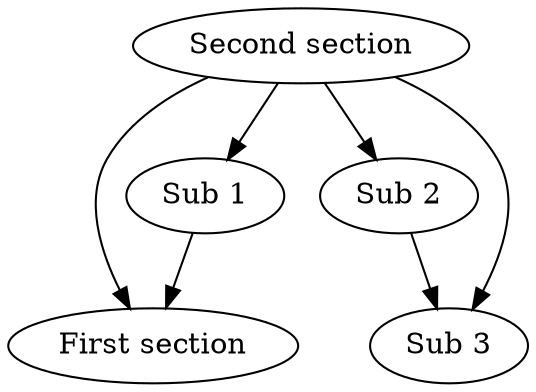 digraph "input/sections.rst" {
	node [label="\N"];
	"first-section"	 [label="First section"];
	"second-section"	 [label="Second section"];
	"second-section" -> "first-section";
	"second-section" -> "sub-1";
	"second-section" -> "sub-2";
	"second-section" -> "sub-3";
	"sub-1"	 [label="Sub 1"];
	"sub-1" -> "first-section";
	"sub-2"	 [label="Sub 2"];
	"sub-2" -> "sub-3";
	"sub-3"	 [label="Sub 3"];
}
